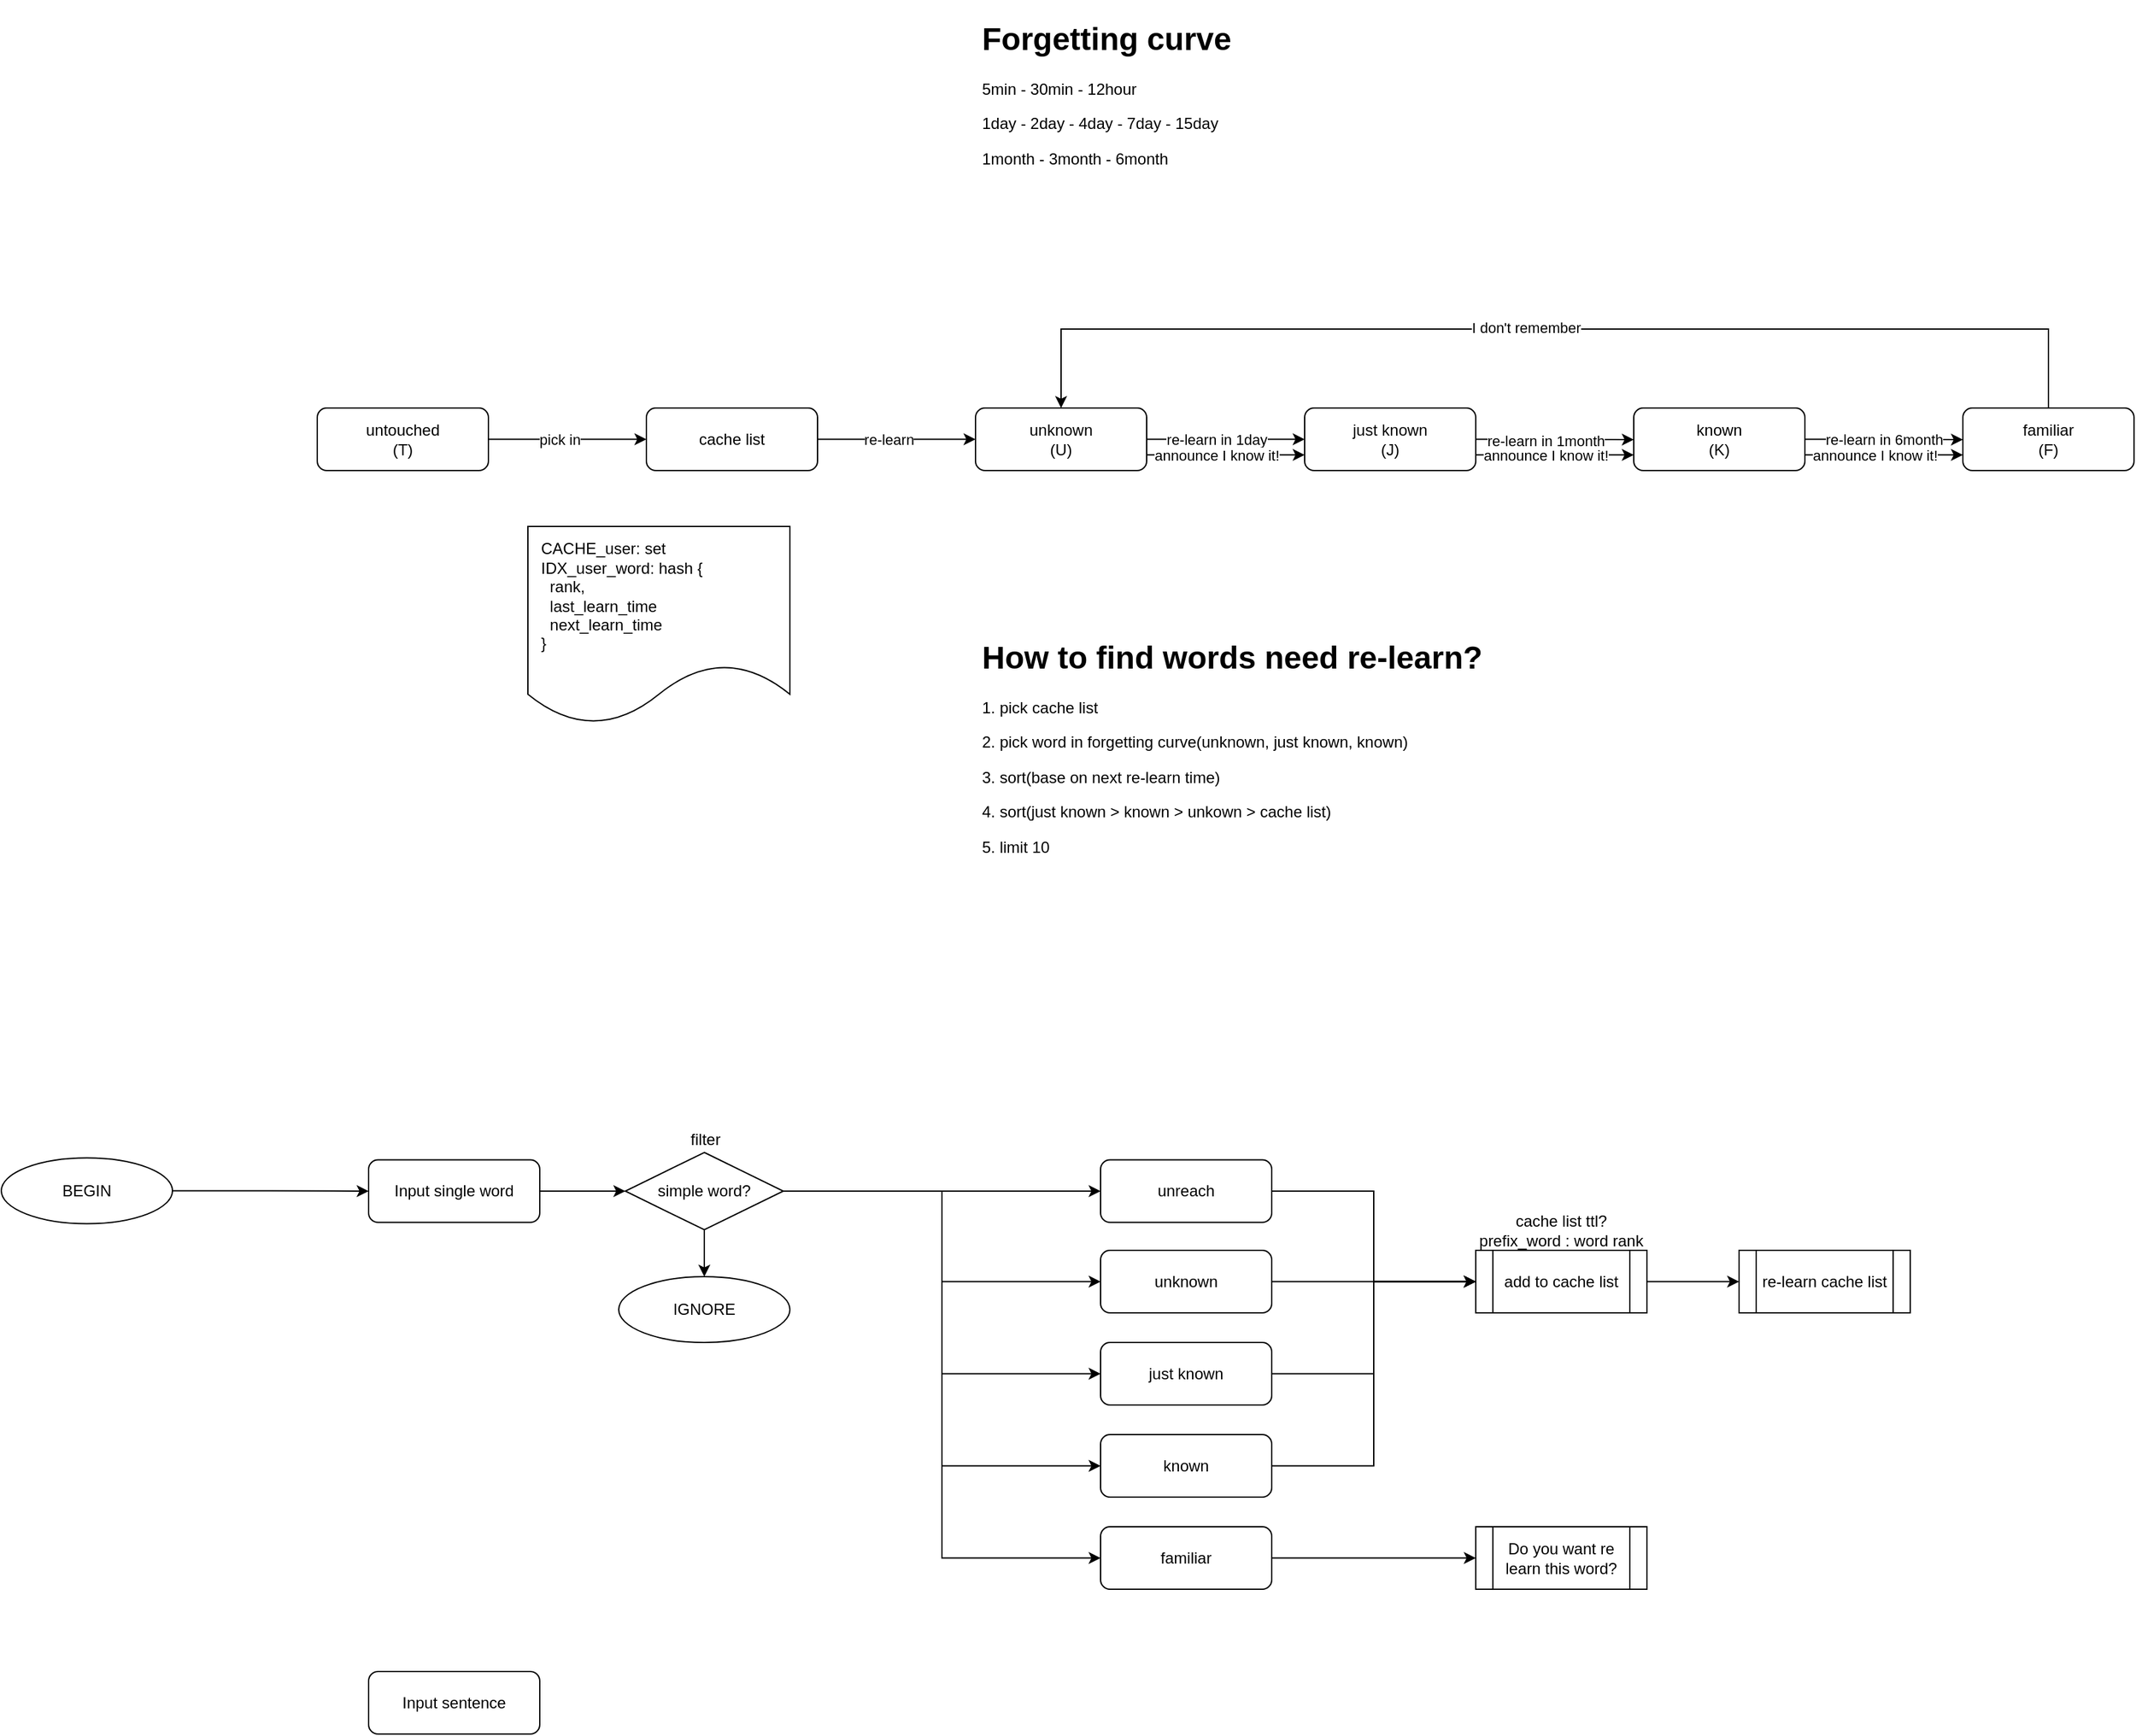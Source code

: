 <mxfile version="18.0.6" type="device"><diagram id="TteX13eCjG2jxKmHqwJn" name="Page-1"><mxGraphModel dx="917" dy="1365" grid="1" gridSize="10" guides="1" tooltips="1" connect="1" arrows="1" fold="1" page="1" pageScale="1" pageWidth="1169" pageHeight="827" math="0" shadow="0"><root><mxCell id="0"/><mxCell id="1" parent="0"/><mxCell id="U4sLTLmfj7tOfVFyFbsH-2" value="Input single word" style="rounded=1;whiteSpace=wrap;html=1;" parent="1" vertex="1"><mxGeometry x="319" y="81.25" width="130" height="47.5" as="geometry"/></mxCell><mxCell id="U4sLTLmfj7tOfVFyFbsH-3" value="Input sentence" style="rounded=1;whiteSpace=wrap;html=1;" parent="1" vertex="1"><mxGeometry x="319" y="470" width="130" height="47.5" as="geometry"/></mxCell><mxCell id="U4sLTLmfj7tOfVFyFbsH-6" value="unreach" style="rounded=1;whiteSpace=wrap;html=1;" parent="1" vertex="1"><mxGeometry x="875" y="81.25" width="130" height="47.5" as="geometry"/></mxCell><mxCell id="U4sLTLmfj7tOfVFyFbsH-7" value="unknown" style="rounded=1;whiteSpace=wrap;html=1;" parent="1" vertex="1"><mxGeometry x="875" y="150" width="130" height="47.5" as="geometry"/></mxCell><mxCell id="U4sLTLmfj7tOfVFyFbsH-8" value="just known" style="rounded=1;whiteSpace=wrap;html=1;" parent="1" vertex="1"><mxGeometry x="875" y="220" width="130" height="47.5" as="geometry"/></mxCell><mxCell id="U4sLTLmfj7tOfVFyFbsH-9" value="known" style="rounded=1;whiteSpace=wrap;html=1;" parent="1" vertex="1"><mxGeometry x="875" y="290" width="130" height="47.5" as="geometry"/></mxCell><mxCell id="U4sLTLmfj7tOfVFyFbsH-10" value="familiar" style="rounded=1;whiteSpace=wrap;html=1;" parent="1" vertex="1"><mxGeometry x="875" y="360" width="130" height="47.5" as="geometry"/></mxCell><mxCell id="U4sLTLmfj7tOfVFyFbsH-13" value="" style="edgeStyle=elbowEdgeStyle;elbow=horizontal;endArrow=classic;html=1;rounded=0;exitX=1;exitY=0.5;exitDx=0;exitDy=0;entryX=0;entryY=0.5;entryDx=0;entryDy=0;" parent="1" source="U4sLTLmfj7tOfVFyFbsH-23" target="U4sLTLmfj7tOfVFyFbsH-2" edge="1"><mxGeometry width="50" height="50" relative="1" as="geometry"><mxPoint x="174" y="105" as="sourcePoint"/><mxPoint x="609" y="210" as="targetPoint"/></mxGeometry></mxCell><mxCell id="U4sLTLmfj7tOfVFyFbsH-14" value="" style="edgeStyle=elbowEdgeStyle;elbow=horizontal;endArrow=classic;html=1;rounded=0;entryX=0;entryY=0.5;entryDx=0;entryDy=0;exitX=1;exitY=0.5;exitDx=0;exitDy=0;" parent="1" source="U4sLTLmfj7tOfVFyFbsH-2" target="U4sLTLmfj7tOfVFyFbsH-17" edge="1"><mxGeometry width="50" height="50" relative="1" as="geometry"><mxPoint x="489" y="100" as="sourcePoint"/><mxPoint x="509" y="105" as="targetPoint"/></mxGeometry></mxCell><mxCell id="U4sLTLmfj7tOfVFyFbsH-15" value="" style="edgeStyle=elbowEdgeStyle;elbow=horizontal;endArrow=classic;html=1;rounded=0;entryX=0;entryY=0.5;entryDx=0;entryDy=0;exitX=1;exitY=0.5;exitDx=0;exitDy=0;" parent="1" source="U4sLTLmfj7tOfVFyFbsH-17" target="U4sLTLmfj7tOfVFyFbsH-6" edge="1"><mxGeometry width="50" height="50" relative="1" as="geometry"><mxPoint x="659" y="105" as="sourcePoint"/><mxPoint x="519" y="115" as="targetPoint"/></mxGeometry></mxCell><mxCell id="U4sLTLmfj7tOfVFyFbsH-16" value="filter" style="text;html=1;strokeColor=none;fillColor=none;align=center;verticalAlign=middle;whiteSpace=wrap;rounded=0;" parent="1" vertex="1"><mxGeometry x="520" y="51.25" width="110" height="30" as="geometry"/></mxCell><mxCell id="U4sLTLmfj7tOfVFyFbsH-17" value="simple word?" style="rhombus;whiteSpace=wrap;html=1;" parent="1" vertex="1"><mxGeometry x="514" y="75.63" width="120" height="58.75" as="geometry"/></mxCell><mxCell id="U4sLTLmfj7tOfVFyFbsH-20" value="" style="edgeStyle=elbowEdgeStyle;elbow=horizontal;endArrow=classic;html=1;rounded=0;exitX=0.5;exitY=1;exitDx=0;exitDy=0;entryX=0.5;entryY=0;entryDx=0;entryDy=0;" parent="1" source="U4sLTLmfj7tOfVFyFbsH-17" target="U4sLTLmfj7tOfVFyFbsH-22" edge="1"><mxGeometry width="50" height="50" relative="1" as="geometry"><mxPoint x="644" y="115.005" as="sourcePoint"/><mxPoint x="574" y="160" as="targetPoint"/></mxGeometry></mxCell><mxCell id="U4sLTLmfj7tOfVFyFbsH-22" value="IGNORE" style="ellipse;whiteSpace=wrap;html=1;" parent="1" vertex="1"><mxGeometry x="509" y="170" width="130" height="50" as="geometry"/></mxCell><mxCell id="U4sLTLmfj7tOfVFyFbsH-23" value="BEGIN" style="ellipse;whiteSpace=wrap;html=1;" parent="1" vertex="1"><mxGeometry x="40" y="79.75" width="130" height="50" as="geometry"/></mxCell><mxCell id="U4sLTLmfj7tOfVFyFbsH-24" value="" style="edgeStyle=elbowEdgeStyle;elbow=horizontal;endArrow=classic;html=1;rounded=0;exitX=1;exitY=0.5;exitDx=0;exitDy=0;entryX=0;entryY=0.5;entryDx=0;entryDy=0;" parent="1" source="U4sLTLmfj7tOfVFyFbsH-17" target="U4sLTLmfj7tOfVFyFbsH-7" edge="1"><mxGeometry width="50" height="50" relative="1" as="geometry"><mxPoint x="644" y="115.005" as="sourcePoint"/><mxPoint x="850" y="174" as="targetPoint"/></mxGeometry></mxCell><mxCell id="U4sLTLmfj7tOfVFyFbsH-25" value="" style="edgeStyle=elbowEdgeStyle;elbow=horizontal;endArrow=classic;html=1;rounded=0;entryX=0;entryY=0.5;entryDx=0;entryDy=0;exitX=1;exitY=0.5;exitDx=0;exitDy=0;" parent="1" source="U4sLTLmfj7tOfVFyFbsH-17" target="U4sLTLmfj7tOfVFyFbsH-8" edge="1"><mxGeometry width="50" height="50" relative="1" as="geometry"><mxPoint x="644" y="115.005" as="sourcePoint"/><mxPoint x="889.94" y="183.75" as="targetPoint"/></mxGeometry></mxCell><mxCell id="U4sLTLmfj7tOfVFyFbsH-26" value="" style="edgeStyle=elbowEdgeStyle;elbow=horizontal;endArrow=classic;html=1;rounded=0;entryX=0;entryY=0.5;entryDx=0;entryDy=0;exitX=1;exitY=0.5;exitDx=0;exitDy=0;" parent="1" source="U4sLTLmfj7tOfVFyFbsH-17" target="U4sLTLmfj7tOfVFyFbsH-9" edge="1"><mxGeometry width="50" height="50" relative="1" as="geometry"><mxPoint x="644" y="115.005" as="sourcePoint"/><mxPoint x="885" y="253.75" as="targetPoint"/></mxGeometry></mxCell><mxCell id="U4sLTLmfj7tOfVFyFbsH-27" value="" style="edgeStyle=elbowEdgeStyle;elbow=horizontal;endArrow=classic;html=1;rounded=0;entryX=0;entryY=0.5;entryDx=0;entryDy=0;exitX=1;exitY=0.5;exitDx=0;exitDy=0;" parent="1" source="U4sLTLmfj7tOfVFyFbsH-17" target="U4sLTLmfj7tOfVFyFbsH-10" edge="1"><mxGeometry width="50" height="50" relative="1" as="geometry"><mxPoint x="644.0" y="115.005" as="sourcePoint"/><mxPoint x="885" y="323.75" as="targetPoint"/></mxGeometry></mxCell><mxCell id="U4sLTLmfj7tOfVFyFbsH-28" value="Do you want re learn this word?" style="shape=process;whiteSpace=wrap;html=1;backgroundOutline=1;" parent="1" vertex="1"><mxGeometry x="1160" y="360" width="130" height="47.5" as="geometry"/></mxCell><mxCell id="U4sLTLmfj7tOfVFyFbsH-29" value="" style="edgeStyle=elbowEdgeStyle;elbow=horizontal;endArrow=classic;html=1;rounded=0;entryX=0;entryY=0.5;entryDx=0;entryDy=0;exitX=1;exitY=0.5;exitDx=0;exitDy=0;" parent="1" source="U4sLTLmfj7tOfVFyFbsH-10" target="U4sLTLmfj7tOfVFyFbsH-28" edge="1"><mxGeometry width="50" height="50" relative="1" as="geometry"><mxPoint x="1060" y="350" as="sourcePoint"/><mxPoint x="885.0" y="393.75" as="targetPoint"/></mxGeometry></mxCell><mxCell id="U4sLTLmfj7tOfVFyFbsH-31" value="add to cache list" style="shape=process;whiteSpace=wrap;html=1;backgroundOutline=1;" parent="1" vertex="1"><mxGeometry x="1160" y="150" width="130" height="47.5" as="geometry"/></mxCell><mxCell id="U4sLTLmfj7tOfVFyFbsH-33" value="" style="edgeStyle=elbowEdgeStyle;elbow=horizontal;endArrow=classic;html=1;rounded=0;entryX=0;entryY=0.5;entryDx=0;entryDy=0;exitX=1;exitY=0.5;exitDx=0;exitDy=0;" parent="1" source="U4sLTLmfj7tOfVFyFbsH-6" target="U4sLTLmfj7tOfVFyFbsH-31" edge="1"><mxGeometry width="50" height="50" relative="1" as="geometry"><mxPoint x="1015.0" y="393.75" as="sourcePoint"/><mxPoint x="1170.0" y="393.75" as="targetPoint"/></mxGeometry></mxCell><mxCell id="U4sLTLmfj7tOfVFyFbsH-34" value="" style="edgeStyle=elbowEdgeStyle;elbow=horizontal;endArrow=classic;html=1;rounded=0;entryX=0;entryY=0.5;entryDx=0;entryDy=0;exitX=1;exitY=0.5;exitDx=0;exitDy=0;" parent="1" source="U4sLTLmfj7tOfVFyFbsH-7" target="U4sLTLmfj7tOfVFyFbsH-31" edge="1"><mxGeometry width="50" height="50" relative="1" as="geometry"><mxPoint x="1015.0" y="115" as="sourcePoint"/><mxPoint x="1170.0" y="183.75" as="targetPoint"/></mxGeometry></mxCell><mxCell id="U4sLTLmfj7tOfVFyFbsH-35" value="" style="edgeStyle=elbowEdgeStyle;elbow=horizontal;endArrow=classic;html=1;rounded=0;entryX=0;entryY=0.5;entryDx=0;entryDy=0;exitX=1;exitY=0.5;exitDx=0;exitDy=0;" parent="1" source="U4sLTLmfj7tOfVFyFbsH-8" target="U4sLTLmfj7tOfVFyFbsH-31" edge="1"><mxGeometry width="50" height="50" relative="1" as="geometry"><mxPoint x="1015.0" y="183.75" as="sourcePoint"/><mxPoint x="1170.0" y="183.75" as="targetPoint"/></mxGeometry></mxCell><mxCell id="U4sLTLmfj7tOfVFyFbsH-36" value="" style="edgeStyle=elbowEdgeStyle;elbow=horizontal;endArrow=classic;html=1;rounded=0;entryX=0;entryY=0.5;entryDx=0;entryDy=0;exitX=1;exitY=0.5;exitDx=0;exitDy=0;" parent="1" source="U4sLTLmfj7tOfVFyFbsH-9" target="U4sLTLmfj7tOfVFyFbsH-31" edge="1"><mxGeometry width="50" height="50" relative="1" as="geometry"><mxPoint x="1015.0" y="253.75" as="sourcePoint"/><mxPoint x="1170.0" y="183.75" as="targetPoint"/></mxGeometry></mxCell><mxCell id="U4sLTLmfj7tOfVFyFbsH-37" value="re-learn cache list" style="shape=process;whiteSpace=wrap;html=1;backgroundOutline=1;" parent="1" vertex="1"><mxGeometry x="1360" y="150" width="130" height="47.5" as="geometry"/></mxCell><mxCell id="U4sLTLmfj7tOfVFyFbsH-38" value="" style="edgeStyle=elbowEdgeStyle;elbow=horizontal;endArrow=classic;html=1;rounded=0;entryX=0;entryY=0.5;entryDx=0;entryDy=0;exitX=1;exitY=0.5;exitDx=0;exitDy=0;" parent="1" source="U4sLTLmfj7tOfVFyFbsH-31" target="U4sLTLmfj7tOfVFyFbsH-37" edge="1"><mxGeometry width="50" height="50" relative="1" as="geometry"><mxPoint x="1330" y="180" as="sourcePoint"/><mxPoint x="1170" y="183.75" as="targetPoint"/></mxGeometry></mxCell><mxCell id="U4sLTLmfj7tOfVFyFbsH-39" value="cache list ttl?&lt;br&gt;prefix_word : word rank" style="text;html=1;strokeColor=none;fillColor=none;align=center;verticalAlign=middle;whiteSpace=wrap;rounded=0;" parent="1" vertex="1"><mxGeometry x="1160" y="120" width="130" height="30" as="geometry"/></mxCell><mxCell id="U4sLTLmfj7tOfVFyFbsH-40" value="cache list" style="rounded=1;whiteSpace=wrap;html=1;" parent="1" vertex="1"><mxGeometry x="530" y="-490" width="130" height="47.5" as="geometry"/></mxCell><mxCell id="U4sLTLmfj7tOfVFyFbsH-41" value="unknown&lt;br&gt;(U)" style="rounded=1;whiteSpace=wrap;html=1;" parent="1" vertex="1"><mxGeometry x="780" y="-490" width="130" height="47.5" as="geometry"/></mxCell><mxCell id="U4sLTLmfj7tOfVFyFbsH-42" value="just known&lt;br&gt;(J)" style="rounded=1;whiteSpace=wrap;html=1;" parent="1" vertex="1"><mxGeometry x="1030" y="-490" width="130" height="47.5" as="geometry"/></mxCell><mxCell id="U4sLTLmfj7tOfVFyFbsH-43" value="known&lt;br&gt;(K)" style="rounded=1;whiteSpace=wrap;html=1;" parent="1" vertex="1"><mxGeometry x="1280" y="-490" width="130" height="47.5" as="geometry"/></mxCell><mxCell id="U4sLTLmfj7tOfVFyFbsH-44" value="familiar&lt;br&gt;(F)" style="rounded=1;whiteSpace=wrap;html=1;" parent="1" vertex="1"><mxGeometry x="1530" y="-490" width="130" height="47.5" as="geometry"/></mxCell><mxCell id="U4sLTLmfj7tOfVFyFbsH-45" value="" style="edgeStyle=elbowEdgeStyle;elbow=horizontal;endArrow=classic;html=1;rounded=0;entryX=0;entryY=0.5;entryDx=0;entryDy=0;exitX=1;exitY=0.5;exitDx=0;exitDy=0;" parent="1" source="U4sLTLmfj7tOfVFyFbsH-40" target="U4sLTLmfj7tOfVFyFbsH-41" edge="1"><mxGeometry width="50" height="50" relative="1" as="geometry"><mxPoint x="680" y="-330.005" as="sourcePoint"/><mxPoint x="921" y="-51.26" as="targetPoint"/></mxGeometry></mxCell><mxCell id="U4sLTLmfj7tOfVFyFbsH-49" value="re-learn" style="edgeLabel;html=1;align=center;verticalAlign=middle;resizable=0;points=[];" parent="U4sLTLmfj7tOfVFyFbsH-45" vertex="1" connectable="0"><mxGeometry x="-0.101" relative="1" as="geometry"><mxPoint as="offset"/></mxGeometry></mxCell><mxCell id="U4sLTLmfj7tOfVFyFbsH-46" value="" style="edgeStyle=elbowEdgeStyle;elbow=horizontal;endArrow=classic;html=1;rounded=0;entryX=0;entryY=0.5;entryDx=0;entryDy=0;exitX=1;exitY=0.5;exitDx=0;exitDy=0;" parent="1" source="U4sLTLmfj7tOfVFyFbsH-41" target="U4sLTLmfj7tOfVFyFbsH-42" edge="1"><mxGeometry width="50" height="50" relative="1" as="geometry"><mxPoint x="670.0" y="-456.25" as="sourcePoint"/><mxPoint x="790.0" y="-456.25" as="targetPoint"/></mxGeometry></mxCell><mxCell id="U4sLTLmfj7tOfVFyFbsH-50" value="re-learn in 1day" style="edgeLabel;html=1;align=center;verticalAlign=middle;resizable=0;points=[];" parent="U4sLTLmfj7tOfVFyFbsH-46" vertex="1" connectable="0"><mxGeometry x="-0.114" relative="1" as="geometry"><mxPoint as="offset"/></mxGeometry></mxCell><mxCell id="U4sLTLmfj7tOfVFyFbsH-47" value="" style="edgeStyle=elbowEdgeStyle;elbow=vertical;endArrow=classic;html=1;rounded=0;entryX=0;entryY=0.5;entryDx=0;entryDy=0;exitX=1;exitY=0.5;exitDx=0;exitDy=0;" parent="1" source="U4sLTLmfj7tOfVFyFbsH-42" target="U4sLTLmfj7tOfVFyFbsH-43" edge="1"><mxGeometry width="50" height="50" relative="1" as="geometry"><mxPoint x="920.0" y="-456.25" as="sourcePoint"/><mxPoint x="1040" y="-456.25" as="targetPoint"/></mxGeometry></mxCell><mxCell id="U4sLTLmfj7tOfVFyFbsH-51" value="re-learn in 1month" style="edgeLabel;html=1;align=center;verticalAlign=middle;resizable=0;points=[];" parent="U4sLTLmfj7tOfVFyFbsH-47" vertex="1" connectable="0"><mxGeometry x="-0.126" y="-1" relative="1" as="geometry"><mxPoint as="offset"/></mxGeometry></mxCell><mxCell id="U4sLTLmfj7tOfVFyFbsH-48" value="" style="edgeStyle=elbowEdgeStyle;elbow=vertical;endArrow=classic;html=1;rounded=0;entryX=0;entryY=0.5;entryDx=0;entryDy=0;exitX=1;exitY=0.5;exitDx=0;exitDy=0;" parent="1" source="U4sLTLmfj7tOfVFyFbsH-43" target="U4sLTLmfj7tOfVFyFbsH-44" edge="1"><mxGeometry width="50" height="50" relative="1" as="geometry"><mxPoint x="1170" y="-456.25" as="sourcePoint"/><mxPoint x="1290" y="-456.25" as="targetPoint"/></mxGeometry></mxCell><mxCell id="U4sLTLmfj7tOfVFyFbsH-55" value="re-learn in 6month" style="edgeLabel;html=1;align=center;verticalAlign=middle;resizable=0;points=[];" parent="U4sLTLmfj7tOfVFyFbsH-48" vertex="1" connectable="0"><mxGeometry x="-0.189" relative="1" as="geometry"><mxPoint x="11" as="offset"/></mxGeometry></mxCell><mxCell id="U4sLTLmfj7tOfVFyFbsH-53" value="&lt;h1&gt;Forgetting curve&lt;/h1&gt;&lt;p&gt;5min - 30min - 12hour&lt;/p&gt;&lt;p&gt;1day - 2day - 4day - 7day - 15day&lt;/p&gt;&lt;p&gt;1month - 3month - 6month&lt;/p&gt;" style="text;html=1;strokeColor=none;fillColor=none;spacing=5;spacingTop=-20;whiteSpace=wrap;overflow=hidden;rounded=0;" parent="1" vertex="1"><mxGeometry x="780" y="-790" width="260" height="120" as="geometry"/></mxCell><mxCell id="U4sLTLmfj7tOfVFyFbsH-61" value="" style="edgeStyle=elbowEdgeStyle;elbow=horizontal;endArrow=classic;html=1;rounded=0;entryX=0;entryY=0.75;entryDx=0;entryDy=0;exitX=1;exitY=0.75;exitDx=0;exitDy=0;" parent="1" source="U4sLTLmfj7tOfVFyFbsH-41" target="U4sLTLmfj7tOfVFyFbsH-42" edge="1"><mxGeometry width="50" height="50" relative="1" as="geometry"><mxPoint x="910" y="-400.0" as="sourcePoint"/><mxPoint x="1030" y="-400.0" as="targetPoint"/></mxGeometry></mxCell><mxCell id="U4sLTLmfj7tOfVFyFbsH-62" value="announce I know it!" style="edgeLabel;html=1;align=center;verticalAlign=middle;resizable=0;points=[];" parent="U4sLTLmfj7tOfVFyFbsH-61" vertex="1" connectable="0"><mxGeometry x="-0.114" relative="1" as="geometry"><mxPoint as="offset"/></mxGeometry></mxCell><mxCell id="U4sLTLmfj7tOfVFyFbsH-63" value="" style="edgeStyle=elbowEdgeStyle;elbow=horizontal;endArrow=classic;html=1;rounded=0;entryX=0;entryY=0.75;entryDx=0;entryDy=0;exitX=1;exitY=0.75;exitDx=0;exitDy=0;" parent="1" source="U4sLTLmfj7tOfVFyFbsH-42" target="U4sLTLmfj7tOfVFyFbsH-43" edge="1"><mxGeometry width="50" height="50" relative="1" as="geometry"><mxPoint x="1210" y="-430" as="sourcePoint"/><mxPoint x="1040" y="-444.375" as="targetPoint"/></mxGeometry></mxCell><mxCell id="U4sLTLmfj7tOfVFyFbsH-64" value="announce I know it!" style="edgeLabel;html=1;align=center;verticalAlign=middle;resizable=0;points=[];" parent="U4sLTLmfj7tOfVFyFbsH-63" vertex="1" connectable="0"><mxGeometry x="-0.114" relative="1" as="geometry"><mxPoint as="offset"/></mxGeometry></mxCell><mxCell id="U4sLTLmfj7tOfVFyFbsH-65" value="" style="edgeStyle=elbowEdgeStyle;elbow=horizontal;endArrow=classic;html=1;rounded=0;entryX=0;entryY=0.75;entryDx=0;entryDy=0;exitX=1;exitY=0.75;exitDx=0;exitDy=0;" parent="1" source="U4sLTLmfj7tOfVFyFbsH-43" target="U4sLTLmfj7tOfVFyFbsH-44" edge="1"><mxGeometry width="50" height="50" relative="1" as="geometry"><mxPoint x="1440" y="-400" as="sourcePoint"/><mxPoint x="1290" y="-444.375" as="targetPoint"/></mxGeometry></mxCell><mxCell id="U4sLTLmfj7tOfVFyFbsH-66" value="announce I know it!" style="edgeLabel;html=1;align=center;verticalAlign=middle;resizable=0;points=[];" parent="U4sLTLmfj7tOfVFyFbsH-65" vertex="1" connectable="0"><mxGeometry x="-0.114" relative="1" as="geometry"><mxPoint as="offset"/></mxGeometry></mxCell><mxCell id="U4sLTLmfj7tOfVFyFbsH-67" value="" style="edgeStyle=elbowEdgeStyle;elbow=horizontal;endArrow=classic;html=1;rounded=0;exitX=0.5;exitY=0;exitDx=0;exitDy=0;entryX=0.5;entryY=0;entryDx=0;entryDy=0;" parent="1" source="U4sLTLmfj7tOfVFyFbsH-44" target="U4sLTLmfj7tOfVFyFbsH-41" edge="1"><mxGeometry width="50" height="50" relative="1" as="geometry"><mxPoint x="1420" y="-444.375" as="sourcePoint"/><mxPoint x="1290" y="-550" as="targetPoint"/><Array as="points"><mxPoint x="1210" y="-550"/></Array></mxGeometry></mxCell><mxCell id="U4sLTLmfj7tOfVFyFbsH-69" value="I don't remember" style="edgeLabel;html=1;align=center;verticalAlign=middle;resizable=0;points=[];" parent="U4sLTLmfj7tOfVFyFbsH-67" vertex="1" connectable="0"><mxGeometry x="0.049" y="-1" relative="1" as="geometry"><mxPoint x="-1" as="offset"/></mxGeometry></mxCell><mxCell id="U4sLTLmfj7tOfVFyFbsH-70" value="&lt;h1&gt;How to find words need re-learn?&lt;/h1&gt;&lt;p&gt;1. pick cache list&lt;/p&gt;&lt;p&gt;2. pick word in forgetting curve(unknown, just known, known)&lt;/p&gt;&lt;p&gt;3. sort(base on next re-learn time)&lt;/p&gt;&lt;p&gt;4. sort(just known &amp;gt; known &amp;gt; unkown &amp;gt; cache list)&lt;/p&gt;&lt;p&gt;5. limit 10&lt;/p&gt;" style="text;html=1;strokeColor=none;fillColor=none;spacing=5;spacingTop=-20;whiteSpace=wrap;overflow=hidden;rounded=0;" parent="1" vertex="1"><mxGeometry x="780" y="-320" width="430" height="190" as="geometry"/></mxCell><mxCell id="U4sLTLmfj7tOfVFyFbsH-71" value="untouched&lt;br&gt;(T)" style="rounded=1;whiteSpace=wrap;html=1;" parent="1" vertex="1"><mxGeometry x="280" y="-490" width="130" height="47.5" as="geometry"/></mxCell><mxCell id="U4sLTLmfj7tOfVFyFbsH-72" value="" style="edgeStyle=elbowEdgeStyle;elbow=horizontal;endArrow=classic;html=1;rounded=0;entryX=0;entryY=0.5;entryDx=0;entryDy=0;exitX=1;exitY=0.5;exitDx=0;exitDy=0;" parent="1" source="U4sLTLmfj7tOfVFyFbsH-71" target="U4sLTLmfj7tOfVFyFbsH-40" edge="1"><mxGeometry width="50" height="50" relative="1" as="geometry"><mxPoint x="670" y="-456.25" as="sourcePoint"/><mxPoint x="790" y="-456.25" as="targetPoint"/></mxGeometry></mxCell><mxCell id="U4sLTLmfj7tOfVFyFbsH-73" value="pick in" style="edgeLabel;html=1;align=center;verticalAlign=middle;resizable=0;points=[];" parent="U4sLTLmfj7tOfVFyFbsH-72" vertex="1" connectable="0"><mxGeometry x="-0.101" relative="1" as="geometry"><mxPoint as="offset"/></mxGeometry></mxCell><mxCell id="9qo4zjAGKczyEHWkjDF4-1" value="CACHE_user: set&lt;br&gt;IDX_user_word: hash {&lt;br&gt;&amp;nbsp; rank,&lt;br&gt;&amp;nbsp; last_learn_time&lt;br&gt;&amp;nbsp; next_learn_time&lt;br&gt;}" style="shape=document;whiteSpace=wrap;html=1;boundedLbl=1;align=left;spacingLeft=8;" parent="1" vertex="1"><mxGeometry x="440" y="-400" width="199" height="150" as="geometry"/></mxCell></root></mxGraphModel></diagram></mxfile>